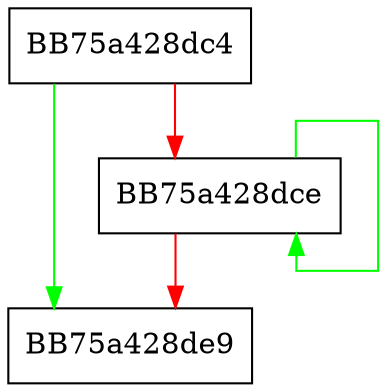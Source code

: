 digraph clear_RPF_query {
  node [shape="box"];
  graph [splines=ortho];
  BB75a428dc4 -> BB75a428de9 [color="green"];
  BB75a428dc4 -> BB75a428dce [color="red"];
  BB75a428dce -> BB75a428dce [color="green"];
  BB75a428dce -> BB75a428de9 [color="red"];
}